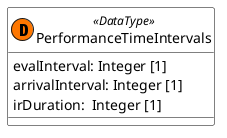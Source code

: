 @startuml

skinparam {
    FontName Times
    ClassBackgroundColor White
    ClassBorderColor Black
    ClassBorderColor<<ServiceSpecification>> FireBrick
}

!define datatype(x) class x << (D,#FF7700) DataType>>

datatype(PerformanceTimeIntervals) {
    evalInterval: Integer [1]
    arrivalInterval: Integer [1]
    irDuration:  Integer [1]
}

@enduml